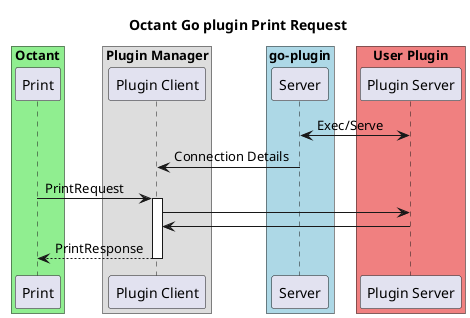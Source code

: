 @startuml

title Octant Go plugin Print Request
skinparam BoxPadding 10

box "Octant" #LightGreen
participant "Print"
end box

box "Plugin Manager"
participant "Plugin Client"
end box

box "go-plugin" #LightBlue
participant "Server"
end box

box "User Plugin" #LightCoral
participant "Plugin Server"
end box

"Plugin Server" <-> "Server" : Exec/Serve
"Server" -> "Plugin Client" : Connection Details

"Print" -> "Plugin Client" ++ : PrintRequest

"Plugin Client" -> "Plugin Server"
"Plugin Server" -> "Plugin Client"

return PrintResponse
@enduml